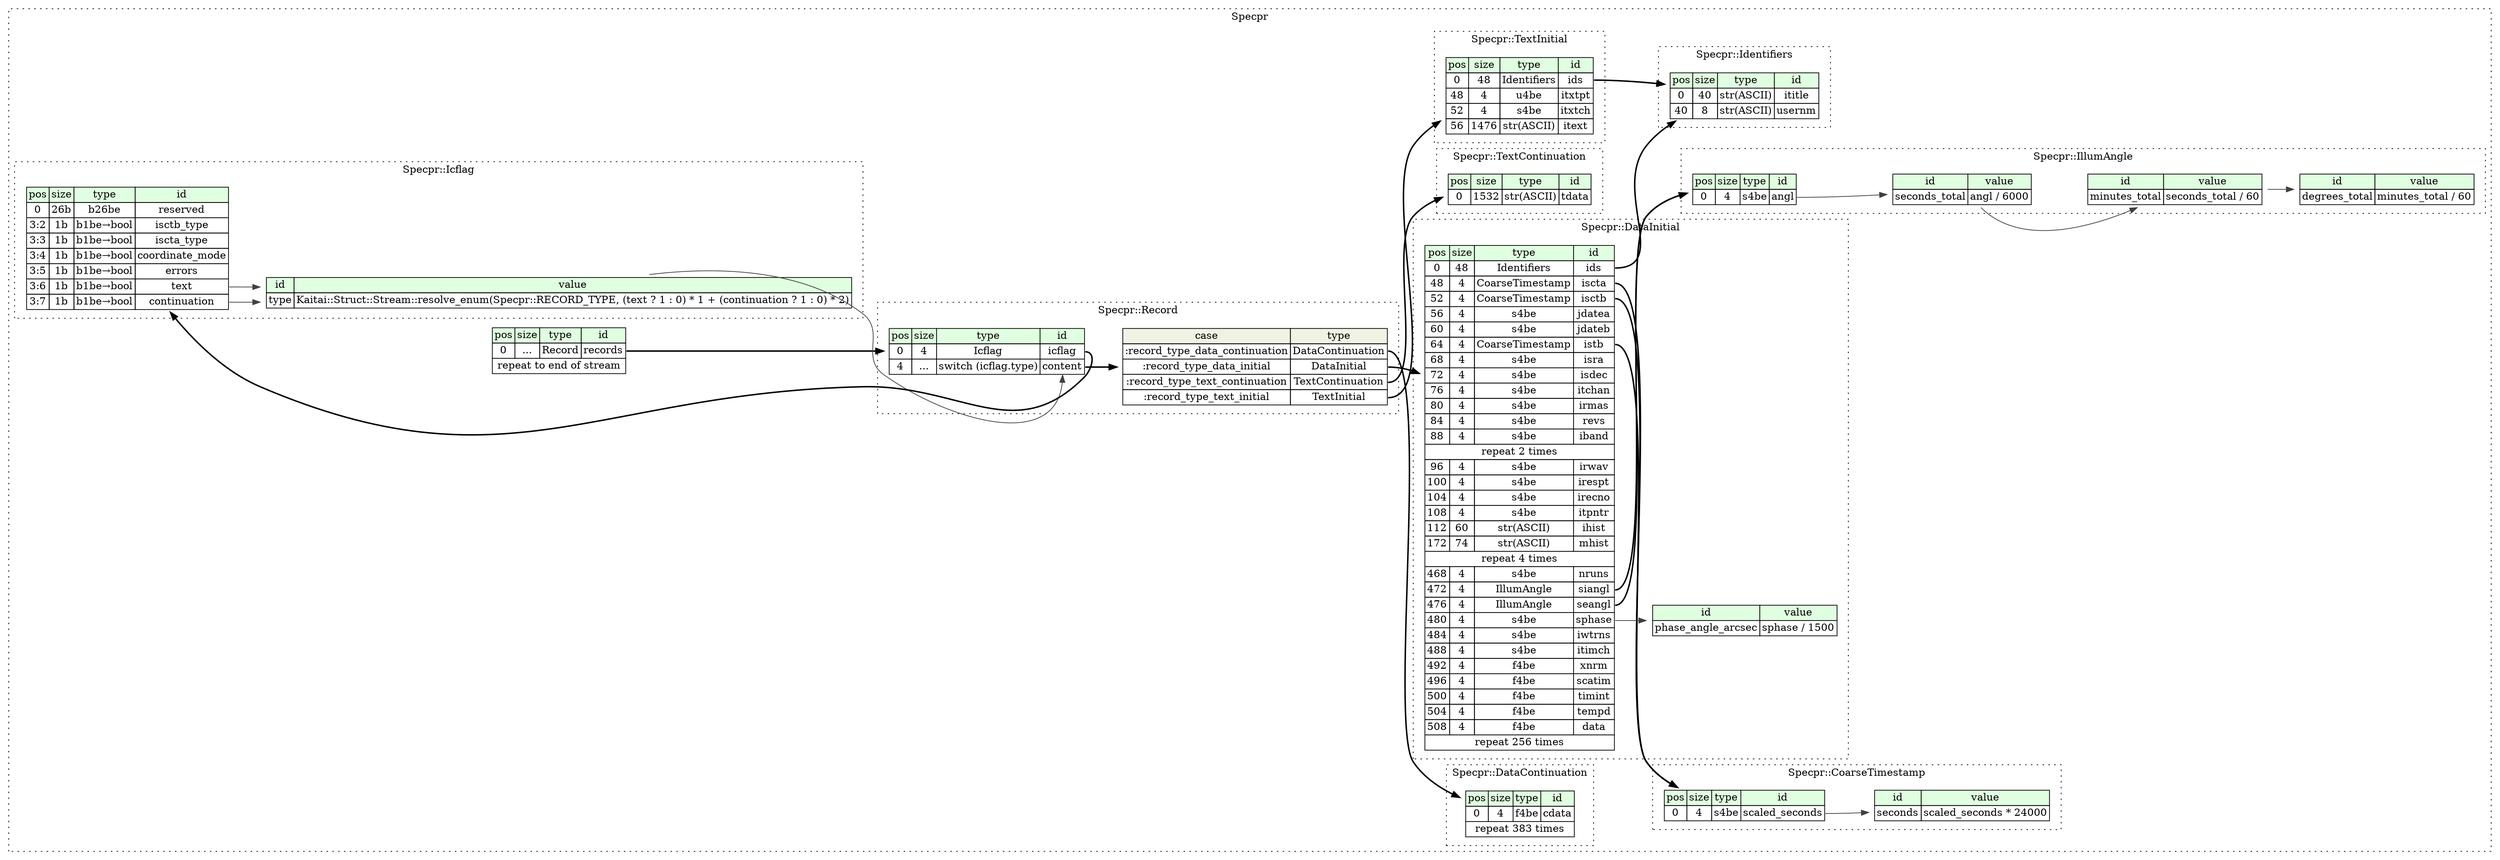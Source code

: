 digraph {
	rankdir=LR;
	node [shape=plaintext];
	subgraph cluster__specpr {
		label="Specpr";
		graph[style=dotted];

		specpr__seq [label=<<TABLE BORDER="0" CELLBORDER="1" CELLSPACING="0">
			<TR><TD BGCOLOR="#E0FFE0">pos</TD><TD BGCOLOR="#E0FFE0">size</TD><TD BGCOLOR="#E0FFE0">type</TD><TD BGCOLOR="#E0FFE0">id</TD></TR>
			<TR><TD PORT="records_pos">0</TD><TD PORT="records_size">...</TD><TD>Record</TD><TD PORT="records_type">records</TD></TR>
			<TR><TD COLSPAN="4" PORT="records__repeat">repeat to end of stream</TD></TR>
		</TABLE>>];
		subgraph cluster__coarse_timestamp {
			label="Specpr::CoarseTimestamp";
			graph[style=dotted];

			coarse_timestamp__seq [label=<<TABLE BORDER="0" CELLBORDER="1" CELLSPACING="0">
				<TR><TD BGCOLOR="#E0FFE0">pos</TD><TD BGCOLOR="#E0FFE0">size</TD><TD BGCOLOR="#E0FFE0">type</TD><TD BGCOLOR="#E0FFE0">id</TD></TR>
				<TR><TD PORT="scaled_seconds_pos">0</TD><TD PORT="scaled_seconds_size">4</TD><TD>s4be</TD><TD PORT="scaled_seconds_type">scaled_seconds</TD></TR>
			</TABLE>>];
			coarse_timestamp__inst__seconds [label=<<TABLE BORDER="0" CELLBORDER="1" CELLSPACING="0">
				<TR><TD BGCOLOR="#E0FFE0">id</TD><TD BGCOLOR="#E0FFE0">value</TD></TR>
				<TR><TD>seconds</TD><TD>scaled_seconds * 24000</TD></TR>
			</TABLE>>];
		}
		subgraph cluster__data_continuation {
			label="Specpr::DataContinuation";
			graph[style=dotted];

			data_continuation__seq [label=<<TABLE BORDER="0" CELLBORDER="1" CELLSPACING="0">
				<TR><TD BGCOLOR="#E0FFE0">pos</TD><TD BGCOLOR="#E0FFE0">size</TD><TD BGCOLOR="#E0FFE0">type</TD><TD BGCOLOR="#E0FFE0">id</TD></TR>
				<TR><TD PORT="cdata_pos">0</TD><TD PORT="cdata_size">4</TD><TD>f4be</TD><TD PORT="cdata_type">cdata</TD></TR>
				<TR><TD COLSPAN="4" PORT="cdata__repeat">repeat 383 times</TD></TR>
			</TABLE>>];
		}
		subgraph cluster__data_initial {
			label="Specpr::DataInitial";
			graph[style=dotted];

			data_initial__seq [label=<<TABLE BORDER="0" CELLBORDER="1" CELLSPACING="0">
				<TR><TD BGCOLOR="#E0FFE0">pos</TD><TD BGCOLOR="#E0FFE0">size</TD><TD BGCOLOR="#E0FFE0">type</TD><TD BGCOLOR="#E0FFE0">id</TD></TR>
				<TR><TD PORT="ids_pos">0</TD><TD PORT="ids_size">48</TD><TD>Identifiers</TD><TD PORT="ids_type">ids</TD></TR>
				<TR><TD PORT="iscta_pos">48</TD><TD PORT="iscta_size">4</TD><TD>CoarseTimestamp</TD><TD PORT="iscta_type">iscta</TD></TR>
				<TR><TD PORT="isctb_pos">52</TD><TD PORT="isctb_size">4</TD><TD>CoarseTimestamp</TD><TD PORT="isctb_type">isctb</TD></TR>
				<TR><TD PORT="jdatea_pos">56</TD><TD PORT="jdatea_size">4</TD><TD>s4be</TD><TD PORT="jdatea_type">jdatea</TD></TR>
				<TR><TD PORT="jdateb_pos">60</TD><TD PORT="jdateb_size">4</TD><TD>s4be</TD><TD PORT="jdateb_type">jdateb</TD></TR>
				<TR><TD PORT="istb_pos">64</TD><TD PORT="istb_size">4</TD><TD>CoarseTimestamp</TD><TD PORT="istb_type">istb</TD></TR>
				<TR><TD PORT="isra_pos">68</TD><TD PORT="isra_size">4</TD><TD>s4be</TD><TD PORT="isra_type">isra</TD></TR>
				<TR><TD PORT="isdec_pos">72</TD><TD PORT="isdec_size">4</TD><TD>s4be</TD><TD PORT="isdec_type">isdec</TD></TR>
				<TR><TD PORT="itchan_pos">76</TD><TD PORT="itchan_size">4</TD><TD>s4be</TD><TD PORT="itchan_type">itchan</TD></TR>
				<TR><TD PORT="irmas_pos">80</TD><TD PORT="irmas_size">4</TD><TD>s4be</TD><TD PORT="irmas_type">irmas</TD></TR>
				<TR><TD PORT="revs_pos">84</TD><TD PORT="revs_size">4</TD><TD>s4be</TD><TD PORT="revs_type">revs</TD></TR>
				<TR><TD PORT="iband_pos">88</TD><TD PORT="iband_size">4</TD><TD>s4be</TD><TD PORT="iband_type">iband</TD></TR>
				<TR><TD COLSPAN="4" PORT="iband__repeat">repeat 2 times</TD></TR>
				<TR><TD PORT="irwav_pos">96</TD><TD PORT="irwav_size">4</TD><TD>s4be</TD><TD PORT="irwav_type">irwav</TD></TR>
				<TR><TD PORT="irespt_pos">100</TD><TD PORT="irespt_size">4</TD><TD>s4be</TD><TD PORT="irespt_type">irespt</TD></TR>
				<TR><TD PORT="irecno_pos">104</TD><TD PORT="irecno_size">4</TD><TD>s4be</TD><TD PORT="irecno_type">irecno</TD></TR>
				<TR><TD PORT="itpntr_pos">108</TD><TD PORT="itpntr_size">4</TD><TD>s4be</TD><TD PORT="itpntr_type">itpntr</TD></TR>
				<TR><TD PORT="ihist_pos">112</TD><TD PORT="ihist_size">60</TD><TD>str(ASCII)</TD><TD PORT="ihist_type">ihist</TD></TR>
				<TR><TD PORT="mhist_pos">172</TD><TD PORT="mhist_size">74</TD><TD>str(ASCII)</TD><TD PORT="mhist_type">mhist</TD></TR>
				<TR><TD COLSPAN="4" PORT="mhist__repeat">repeat 4 times</TD></TR>
				<TR><TD PORT="nruns_pos">468</TD><TD PORT="nruns_size">4</TD><TD>s4be</TD><TD PORT="nruns_type">nruns</TD></TR>
				<TR><TD PORT="siangl_pos">472</TD><TD PORT="siangl_size">4</TD><TD>IllumAngle</TD><TD PORT="siangl_type">siangl</TD></TR>
				<TR><TD PORT="seangl_pos">476</TD><TD PORT="seangl_size">4</TD><TD>IllumAngle</TD><TD PORT="seangl_type">seangl</TD></TR>
				<TR><TD PORT="sphase_pos">480</TD><TD PORT="sphase_size">4</TD><TD>s4be</TD><TD PORT="sphase_type">sphase</TD></TR>
				<TR><TD PORT="iwtrns_pos">484</TD><TD PORT="iwtrns_size">4</TD><TD>s4be</TD><TD PORT="iwtrns_type">iwtrns</TD></TR>
				<TR><TD PORT="itimch_pos">488</TD><TD PORT="itimch_size">4</TD><TD>s4be</TD><TD PORT="itimch_type">itimch</TD></TR>
				<TR><TD PORT="xnrm_pos">492</TD><TD PORT="xnrm_size">4</TD><TD>f4be</TD><TD PORT="xnrm_type">xnrm</TD></TR>
				<TR><TD PORT="scatim_pos">496</TD><TD PORT="scatim_size">4</TD><TD>f4be</TD><TD PORT="scatim_type">scatim</TD></TR>
				<TR><TD PORT="timint_pos">500</TD><TD PORT="timint_size">4</TD><TD>f4be</TD><TD PORT="timint_type">timint</TD></TR>
				<TR><TD PORT="tempd_pos">504</TD><TD PORT="tempd_size">4</TD><TD>f4be</TD><TD PORT="tempd_type">tempd</TD></TR>
				<TR><TD PORT="data_pos">508</TD><TD PORT="data_size">4</TD><TD>f4be</TD><TD PORT="data_type">data</TD></TR>
				<TR><TD COLSPAN="4" PORT="data__repeat">repeat 256 times</TD></TR>
			</TABLE>>];
			data_initial__inst__phase_angle_arcsec [label=<<TABLE BORDER="0" CELLBORDER="1" CELLSPACING="0">
				<TR><TD BGCOLOR="#E0FFE0">id</TD><TD BGCOLOR="#E0FFE0">value</TD></TR>
				<TR><TD>phase_angle_arcsec</TD><TD>sphase / 1500</TD></TR>
			</TABLE>>];
		}
		subgraph cluster__icflag {
			label="Specpr::Icflag";
			graph[style=dotted];

			icflag__seq [label=<<TABLE BORDER="0" CELLBORDER="1" CELLSPACING="0">
				<TR><TD BGCOLOR="#E0FFE0">pos</TD><TD BGCOLOR="#E0FFE0">size</TD><TD BGCOLOR="#E0FFE0">type</TD><TD BGCOLOR="#E0FFE0">id</TD></TR>
				<TR><TD PORT="reserved_pos">0</TD><TD PORT="reserved_size">26b</TD><TD>b26be</TD><TD PORT="reserved_type">reserved</TD></TR>
				<TR><TD PORT="isctb_type_pos">3:2</TD><TD PORT="isctb_type_size">1b</TD><TD>b1be→bool</TD><TD PORT="isctb_type_type">isctb_type</TD></TR>
				<TR><TD PORT="iscta_type_pos">3:3</TD><TD PORT="iscta_type_size">1b</TD><TD>b1be→bool</TD><TD PORT="iscta_type_type">iscta_type</TD></TR>
				<TR><TD PORT="coordinate_mode_pos">3:4</TD><TD PORT="coordinate_mode_size">1b</TD><TD>b1be→bool</TD><TD PORT="coordinate_mode_type">coordinate_mode</TD></TR>
				<TR><TD PORT="errors_pos">3:5</TD><TD PORT="errors_size">1b</TD><TD>b1be→bool</TD><TD PORT="errors_type">errors</TD></TR>
				<TR><TD PORT="text_pos">3:6</TD><TD PORT="text_size">1b</TD><TD>b1be→bool</TD><TD PORT="text_type">text</TD></TR>
				<TR><TD PORT="continuation_pos">3:7</TD><TD PORT="continuation_size">1b</TD><TD>b1be→bool</TD><TD PORT="continuation_type">continuation</TD></TR>
			</TABLE>>];
			icflag__inst__type [label=<<TABLE BORDER="0" CELLBORDER="1" CELLSPACING="0">
				<TR><TD BGCOLOR="#E0FFE0">id</TD><TD BGCOLOR="#E0FFE0">value</TD></TR>
				<TR><TD>type</TD><TD>Kaitai::Struct::Stream::resolve_enum(Specpr::RECORD_TYPE, (text ? 1 : 0) * 1 + (continuation ? 1 : 0) * 2)</TD></TR>
			</TABLE>>];
		}
		subgraph cluster__identifiers {
			label="Specpr::Identifiers";
			graph[style=dotted];

			identifiers__seq [label=<<TABLE BORDER="0" CELLBORDER="1" CELLSPACING="0">
				<TR><TD BGCOLOR="#E0FFE0">pos</TD><TD BGCOLOR="#E0FFE0">size</TD><TD BGCOLOR="#E0FFE0">type</TD><TD BGCOLOR="#E0FFE0">id</TD></TR>
				<TR><TD PORT="ititle_pos">0</TD><TD PORT="ititle_size">40</TD><TD>str(ASCII)</TD><TD PORT="ititle_type">ititle</TD></TR>
				<TR><TD PORT="usernm_pos">40</TD><TD PORT="usernm_size">8</TD><TD>str(ASCII)</TD><TD PORT="usernm_type">usernm</TD></TR>
			</TABLE>>];
		}
		subgraph cluster__illum_angle {
			label="Specpr::IllumAngle";
			graph[style=dotted];

			illum_angle__seq [label=<<TABLE BORDER="0" CELLBORDER="1" CELLSPACING="0">
				<TR><TD BGCOLOR="#E0FFE0">pos</TD><TD BGCOLOR="#E0FFE0">size</TD><TD BGCOLOR="#E0FFE0">type</TD><TD BGCOLOR="#E0FFE0">id</TD></TR>
				<TR><TD PORT="angl_pos">0</TD><TD PORT="angl_size">4</TD><TD>s4be</TD><TD PORT="angl_type">angl</TD></TR>
			</TABLE>>];
			illum_angle__inst__degrees_total [label=<<TABLE BORDER="0" CELLBORDER="1" CELLSPACING="0">
				<TR><TD BGCOLOR="#E0FFE0">id</TD><TD BGCOLOR="#E0FFE0">value</TD></TR>
				<TR><TD>degrees_total</TD><TD>minutes_total / 60</TD></TR>
			</TABLE>>];
			illum_angle__inst__minutes_total [label=<<TABLE BORDER="0" CELLBORDER="1" CELLSPACING="0">
				<TR><TD BGCOLOR="#E0FFE0">id</TD><TD BGCOLOR="#E0FFE0">value</TD></TR>
				<TR><TD>minutes_total</TD><TD>seconds_total / 60</TD></TR>
			</TABLE>>];
			illum_angle__inst__seconds_total [label=<<TABLE BORDER="0" CELLBORDER="1" CELLSPACING="0">
				<TR><TD BGCOLOR="#E0FFE0">id</TD><TD BGCOLOR="#E0FFE0">value</TD></TR>
				<TR><TD>seconds_total</TD><TD>angl / 6000</TD></TR>
			</TABLE>>];
		}
		subgraph cluster__record {
			label="Specpr::Record";
			graph[style=dotted];

			record__seq [label=<<TABLE BORDER="0" CELLBORDER="1" CELLSPACING="0">
				<TR><TD BGCOLOR="#E0FFE0">pos</TD><TD BGCOLOR="#E0FFE0">size</TD><TD BGCOLOR="#E0FFE0">type</TD><TD BGCOLOR="#E0FFE0">id</TD></TR>
				<TR><TD PORT="icflag_pos">0</TD><TD PORT="icflag_size">4</TD><TD>Icflag</TD><TD PORT="icflag_type">icflag</TD></TR>
				<TR><TD PORT="content_pos">4</TD><TD PORT="content_size">...</TD><TD>switch (icflag.type)</TD><TD PORT="content_type">content</TD></TR>
			</TABLE>>];
record__seq_content_switch [label=<<TABLE BORDER="0" CELLBORDER="1" CELLSPACING="0">
	<TR><TD BGCOLOR="#F0F2E4">case</TD><TD BGCOLOR="#F0F2E4">type</TD></TR>
	<TR><TD>:record_type_data_continuation</TD><TD PORT="case0">DataContinuation</TD></TR>
	<TR><TD>:record_type_data_initial</TD><TD PORT="case1">DataInitial</TD></TR>
	<TR><TD>:record_type_text_continuation</TD><TD PORT="case2">TextContinuation</TD></TR>
	<TR><TD>:record_type_text_initial</TD><TD PORT="case3">TextInitial</TD></TR>
</TABLE>>];
		}
		subgraph cluster__text_continuation {
			label="Specpr::TextContinuation";
			graph[style=dotted];

			text_continuation__seq [label=<<TABLE BORDER="0" CELLBORDER="1" CELLSPACING="0">
				<TR><TD BGCOLOR="#E0FFE0">pos</TD><TD BGCOLOR="#E0FFE0">size</TD><TD BGCOLOR="#E0FFE0">type</TD><TD BGCOLOR="#E0FFE0">id</TD></TR>
				<TR><TD PORT="tdata_pos">0</TD><TD PORT="tdata_size">1532</TD><TD>str(ASCII)</TD><TD PORT="tdata_type">tdata</TD></TR>
			</TABLE>>];
		}
		subgraph cluster__text_initial {
			label="Specpr::TextInitial";
			graph[style=dotted];

			text_initial__seq [label=<<TABLE BORDER="0" CELLBORDER="1" CELLSPACING="0">
				<TR><TD BGCOLOR="#E0FFE0">pos</TD><TD BGCOLOR="#E0FFE0">size</TD><TD BGCOLOR="#E0FFE0">type</TD><TD BGCOLOR="#E0FFE0">id</TD></TR>
				<TR><TD PORT="ids_pos">0</TD><TD PORT="ids_size">48</TD><TD>Identifiers</TD><TD PORT="ids_type">ids</TD></TR>
				<TR><TD PORT="itxtpt_pos">48</TD><TD PORT="itxtpt_size">4</TD><TD>u4be</TD><TD PORT="itxtpt_type">itxtpt</TD></TR>
				<TR><TD PORT="itxtch_pos">52</TD><TD PORT="itxtch_size">4</TD><TD>s4be</TD><TD PORT="itxtch_type">itxtch</TD></TR>
				<TR><TD PORT="itext_pos">56</TD><TD PORT="itext_size">1476</TD><TD>str(ASCII)</TD><TD PORT="itext_type">itext</TD></TR>
			</TABLE>>];
		}
	}
	specpr__seq:records_type -> record__seq [style=bold];
	coarse_timestamp__seq:scaled_seconds_type -> coarse_timestamp__inst__seconds [color="#404040"];
	data_initial__seq:ids_type -> identifiers__seq [style=bold];
	data_initial__seq:iscta_type -> coarse_timestamp__seq [style=bold];
	data_initial__seq:isctb_type -> coarse_timestamp__seq [style=bold];
	data_initial__seq:istb_type -> coarse_timestamp__seq [style=bold];
	data_initial__seq:siangl_type -> illum_angle__seq [style=bold];
	data_initial__seq:seangl_type -> illum_angle__seq [style=bold];
	data_initial__seq:sphase_type -> data_initial__inst__phase_angle_arcsec [color="#404040"];
	icflag__seq:text_type -> icflag__inst__type [color="#404040"];
	icflag__seq:continuation_type -> icflag__inst__type [color="#404040"];
	illum_angle__inst__minutes_total:minutes_total_type -> illum_angle__inst__degrees_total [color="#404040"];
	illum_angle__inst__seconds_total:seconds_total_type -> illum_angle__inst__minutes_total [color="#404040"];
	illum_angle__seq:angl_type -> illum_angle__inst__seconds_total [color="#404040"];
	record__seq:icflag_type -> icflag__seq [style=bold];
	record__seq:content_type -> record__seq_content_switch [style=bold];
	record__seq_content_switch:case0 -> data_continuation__seq [style=bold];
	record__seq_content_switch:case1 -> data_initial__seq [style=bold];
	record__seq_content_switch:case2 -> text_continuation__seq [style=bold];
	record__seq_content_switch:case3 -> text_initial__seq [style=bold];
	icflag__inst__type:type_type -> record__seq:content_type [color="#404040"];
	text_initial__seq:ids_type -> identifiers__seq [style=bold];
}
